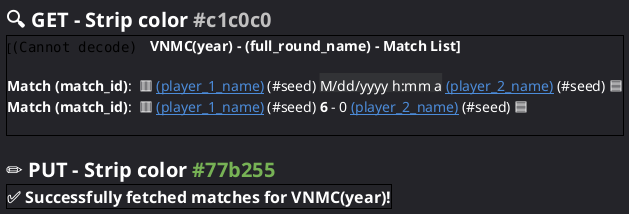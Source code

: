 @startsalt matches
	<style>
		saltDiagram {
			BackgroundColor #242429
		}
	</style>
	{
		= <color:#ffffff>🔍 GET - Strip color <color:#c1c0c0><size:16>#c1c0c0
		{+
			<back:#242429>[<img:../logo.png>    <b><color:#ffffff><size:14>VNMC(year) - (full_round_name) - Match List]
			.
			<color:#ffffff><size:14>**Match (match_id)**:  🟥 <color:#4c8cda>__(player_1_name)__ <color:#ffffff>(#seed) <back:#323336>M/dd/yyyy h:mm a</back> <color:#4c8cda>__(player_2_name)__ <color:#ffffff>(#seed) 🟦 /' discord's US formatting. for notation definitions refer: https://date-fns.org/v4.1.0/docs/format '/
			<color:#ffffff><size:14>**Match (match_id)**:  🟥 <color:#4c8cda>__(player_1_name)__ <color:#ffffff>(#seed) **6** - 0 <color:#4c8cda>__(player_2_name)__ <color:#ffffff>(#seed) 🟦 /' if match is completed '/
			/' rest of matches '/.
		}
		.
		= <color:#ffffff>✏️ PUT - Strip color <color:#77b255><size:16>#77b255
		{+
			<b><color:#ffffff><size:16>✅ Successfully fetched matches for VNMC(year)!
		}
	}
@endsalt